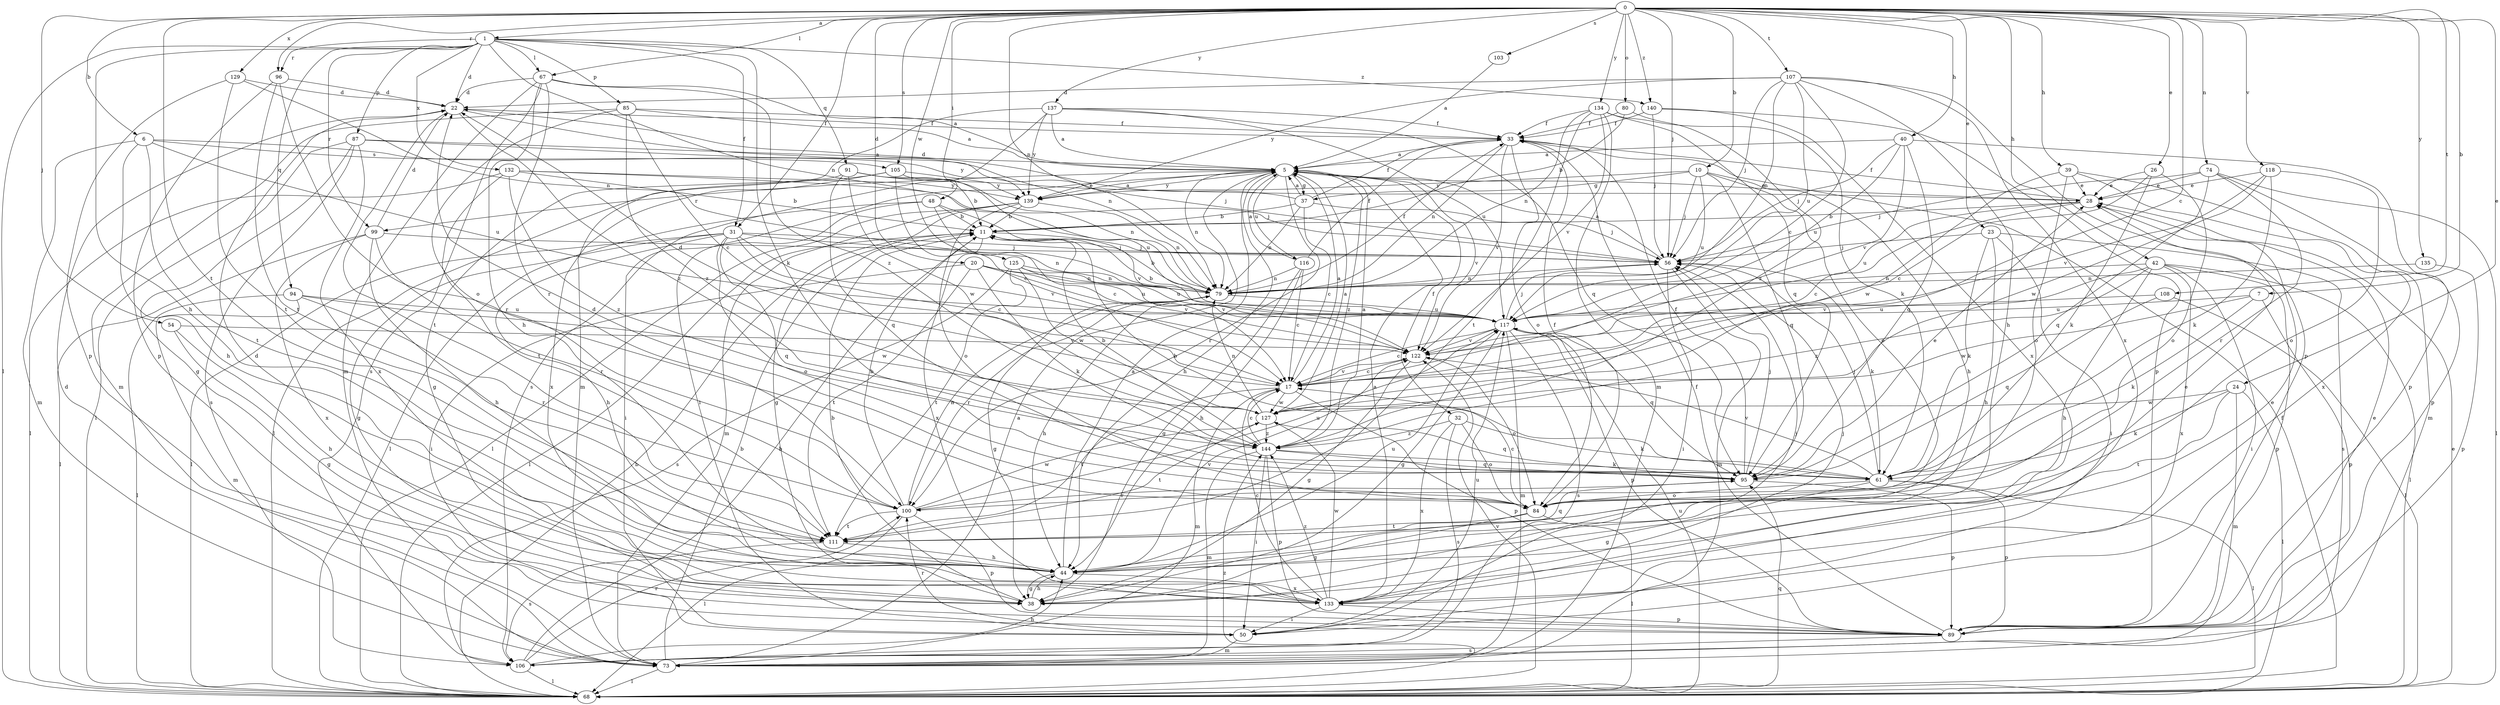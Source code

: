 strict digraph  {
0;
1;
5;
6;
7;
10;
11;
17;
20;
22;
23;
24;
26;
28;
31;
32;
33;
37;
38;
39;
40;
42;
44;
48;
50;
54;
56;
61;
67;
68;
73;
74;
79;
80;
84;
85;
87;
89;
91;
94;
95;
96;
99;
100;
103;
105;
106;
107;
108;
111;
116;
117;
118;
122;
125;
127;
129;
132;
133;
134;
135;
137;
139;
140;
144;
0 -> 1  [label=a];
0 -> 6  [label=b];
0 -> 7  [label=b];
0 -> 10  [label=b];
0 -> 17  [label=c];
0 -> 20  [label=d];
0 -> 23  [label=e];
0 -> 24  [label=e];
0 -> 26  [label=e];
0 -> 31  [label=f];
0 -> 39  [label=h];
0 -> 40  [label=h];
0 -> 42  [label=h];
0 -> 48  [label=i];
0 -> 54  [label=j];
0 -> 56  [label=j];
0 -> 67  [label=l];
0 -> 74  [label=n];
0 -> 79  [label=n];
0 -> 80  [label=o];
0 -> 96  [label=r];
0 -> 103  [label=s];
0 -> 105  [label=s];
0 -> 107  [label=t];
0 -> 108  [label=t];
0 -> 111  [label=t];
0 -> 118  [label=v];
0 -> 125  [label=w];
0 -> 129  [label=x];
0 -> 134  [label=y];
0 -> 135  [label=y];
0 -> 137  [label=y];
0 -> 140  [label=z];
1 -> 22  [label=d];
1 -> 31  [label=f];
1 -> 44  [label=h];
1 -> 61  [label=k];
1 -> 67  [label=l];
1 -> 68  [label=l];
1 -> 79  [label=n];
1 -> 85  [label=p];
1 -> 87  [label=p];
1 -> 91  [label=q];
1 -> 94  [label=q];
1 -> 96  [label=r];
1 -> 99  [label=r];
1 -> 132  [label=x];
1 -> 140  [label=z];
5 -> 28  [label=e];
5 -> 32  [label=f];
5 -> 37  [label=g];
5 -> 44  [label=h];
5 -> 50  [label=i];
5 -> 79  [label=n];
5 -> 99  [label=r];
5 -> 100  [label=r];
5 -> 116  [label=u];
5 -> 122  [label=v];
5 -> 139  [label=y];
5 -> 144  [label=z];
6 -> 44  [label=h];
6 -> 73  [label=m];
6 -> 105  [label=s];
6 -> 111  [label=t];
6 -> 117  [label=u];
6 -> 139  [label=y];
7 -> 61  [label=k];
7 -> 89  [label=p];
7 -> 117  [label=u];
7 -> 127  [label=w];
10 -> 37  [label=g];
10 -> 44  [label=h];
10 -> 56  [label=j];
10 -> 84  [label=o];
10 -> 95  [label=q];
10 -> 117  [label=u];
10 -> 139  [label=y];
11 -> 56  [label=j];
11 -> 68  [label=l];
11 -> 133  [label=x];
17 -> 5  [label=a];
17 -> 22  [label=d];
17 -> 73  [label=m];
17 -> 89  [label=p];
17 -> 111  [label=t];
17 -> 122  [label=v];
17 -> 127  [label=w];
20 -> 50  [label=i];
20 -> 61  [label=k];
20 -> 79  [label=n];
20 -> 111  [label=t];
20 -> 117  [label=u];
20 -> 122  [label=v];
22 -> 33  [label=f];
22 -> 79  [label=n];
22 -> 111  [label=t];
22 -> 144  [label=z];
23 -> 44  [label=h];
23 -> 50  [label=i];
23 -> 56  [label=j];
23 -> 61  [label=k];
23 -> 106  [label=s];
24 -> 61  [label=k];
24 -> 68  [label=l];
24 -> 73  [label=m];
24 -> 111  [label=t];
24 -> 127  [label=w];
26 -> 17  [label=c];
26 -> 28  [label=e];
26 -> 61  [label=k];
26 -> 84  [label=o];
28 -> 11  [label=b];
28 -> 17  [label=c];
28 -> 33  [label=f];
28 -> 117  [label=u];
31 -> 17  [label=c];
31 -> 38  [label=g];
31 -> 44  [label=h];
31 -> 56  [label=j];
31 -> 68  [label=l];
31 -> 79  [label=n];
31 -> 84  [label=o];
31 -> 95  [label=q];
31 -> 122  [label=v];
32 -> 61  [label=k];
32 -> 84  [label=o];
32 -> 106  [label=s];
32 -> 133  [label=x];
32 -> 144  [label=z];
33 -> 5  [label=a];
33 -> 79  [label=n];
33 -> 84  [label=o];
33 -> 122  [label=v];
37 -> 5  [label=a];
37 -> 11  [label=b];
37 -> 17  [label=c];
37 -> 22  [label=d];
37 -> 33  [label=f];
37 -> 56  [label=j];
37 -> 79  [label=n];
38 -> 11  [label=b];
38 -> 28  [label=e];
38 -> 44  [label=h];
38 -> 56  [label=j];
39 -> 28  [label=e];
39 -> 73  [label=m];
39 -> 84  [label=o];
39 -> 127  [label=w];
39 -> 133  [label=x];
40 -> 5  [label=a];
40 -> 56  [label=j];
40 -> 89  [label=p];
40 -> 95  [label=q];
40 -> 117  [label=u];
40 -> 122  [label=v];
42 -> 44  [label=h];
42 -> 50  [label=i];
42 -> 68  [label=l];
42 -> 79  [label=n];
42 -> 89  [label=p];
42 -> 122  [label=v];
42 -> 133  [label=x];
42 -> 144  [label=z];
44 -> 5  [label=a];
44 -> 28  [label=e];
44 -> 38  [label=g];
44 -> 117  [label=u];
44 -> 122  [label=v];
44 -> 133  [label=x];
48 -> 11  [label=b];
48 -> 17  [label=c];
48 -> 50  [label=i];
48 -> 68  [label=l];
48 -> 122  [label=v];
50 -> 73  [label=m];
50 -> 100  [label=r];
50 -> 117  [label=u];
54 -> 38  [label=g];
54 -> 44  [label=h];
54 -> 122  [label=v];
56 -> 5  [label=a];
56 -> 50  [label=i];
56 -> 61  [label=k];
56 -> 73  [label=m];
56 -> 79  [label=n];
61 -> 11  [label=b];
61 -> 38  [label=g];
61 -> 56  [label=j];
61 -> 68  [label=l];
61 -> 84  [label=o];
61 -> 89  [label=p];
61 -> 122  [label=v];
67 -> 5  [label=a];
67 -> 22  [label=d];
67 -> 44  [label=h];
67 -> 73  [label=m];
67 -> 100  [label=r];
67 -> 106  [label=s];
67 -> 144  [label=z];
68 -> 11  [label=b];
68 -> 28  [label=e];
68 -> 33  [label=f];
68 -> 95  [label=q];
68 -> 117  [label=u];
68 -> 122  [label=v];
68 -> 144  [label=z];
73 -> 5  [label=a];
73 -> 11  [label=b];
73 -> 22  [label=d];
73 -> 68  [label=l];
74 -> 28  [label=e];
74 -> 56  [label=j];
74 -> 68  [label=l];
74 -> 89  [label=p];
74 -> 95  [label=q];
74 -> 100  [label=r];
79 -> 11  [label=b];
79 -> 33  [label=f];
79 -> 38  [label=g];
79 -> 44  [label=h];
79 -> 100  [label=r];
79 -> 117  [label=u];
80 -> 11  [label=b];
80 -> 33  [label=f];
80 -> 144  [label=z];
84 -> 17  [label=c];
84 -> 22  [label=d];
84 -> 33  [label=f];
84 -> 38  [label=g];
84 -> 68  [label=l];
84 -> 111  [label=t];
85 -> 5  [label=a];
85 -> 17  [label=c];
85 -> 33  [label=f];
85 -> 73  [label=m];
85 -> 100  [label=r];
85 -> 144  [label=z];
87 -> 5  [label=a];
87 -> 38  [label=g];
87 -> 56  [label=j];
87 -> 68  [label=l];
87 -> 106  [label=s];
87 -> 133  [label=x];
89 -> 28  [label=e];
89 -> 33  [label=f];
89 -> 106  [label=s];
91 -> 11  [label=b];
91 -> 28  [label=e];
91 -> 38  [label=g];
91 -> 79  [label=n];
91 -> 95  [label=q];
91 -> 127  [label=w];
94 -> 68  [label=l];
94 -> 73  [label=m];
94 -> 100  [label=r];
94 -> 117  [label=u];
94 -> 127  [label=w];
95 -> 28  [label=e];
95 -> 33  [label=f];
95 -> 56  [label=j];
95 -> 89  [label=p];
95 -> 100  [label=r];
96 -> 22  [label=d];
96 -> 84  [label=o];
96 -> 89  [label=p];
96 -> 111  [label=t];
99 -> 22  [label=d];
99 -> 44  [label=h];
99 -> 56  [label=j];
99 -> 68  [label=l];
99 -> 100  [label=r];
99 -> 133  [label=x];
100 -> 11  [label=b];
100 -> 68  [label=l];
100 -> 79  [label=n];
100 -> 89  [label=p];
100 -> 111  [label=t];
100 -> 117  [label=u];
100 -> 127  [label=w];
103 -> 5  [label=a];
105 -> 17  [label=c];
105 -> 68  [label=l];
105 -> 117  [label=u];
105 -> 133  [label=x];
105 -> 139  [label=y];
106 -> 11  [label=b];
106 -> 44  [label=h];
106 -> 68  [label=l];
106 -> 100  [label=r];
107 -> 17  [label=c];
107 -> 22  [label=d];
107 -> 44  [label=h];
107 -> 56  [label=j];
107 -> 79  [label=n];
107 -> 89  [label=p];
107 -> 117  [label=u];
107 -> 133  [label=x];
107 -> 139  [label=y];
108 -> 68  [label=l];
108 -> 95  [label=q];
108 -> 117  [label=u];
111 -> 44  [label=h];
111 -> 95  [label=q];
111 -> 106  [label=s];
116 -> 5  [label=a];
116 -> 17  [label=c];
116 -> 33  [label=f];
116 -> 38  [label=g];
116 -> 44  [label=h];
116 -> 79  [label=n];
117 -> 11  [label=b];
117 -> 17  [label=c];
117 -> 38  [label=g];
117 -> 56  [label=j];
117 -> 73  [label=m];
117 -> 89  [label=p];
117 -> 95  [label=q];
117 -> 106  [label=s];
117 -> 122  [label=v];
118 -> 28  [label=e];
118 -> 61  [label=k];
118 -> 84  [label=o];
118 -> 122  [label=v];
118 -> 127  [label=w];
122 -> 17  [label=c];
122 -> 38  [label=g];
122 -> 84  [label=o];
125 -> 79  [label=n];
125 -> 106  [label=s];
125 -> 111  [label=t];
125 -> 117  [label=u];
125 -> 122  [label=v];
125 -> 127  [label=w];
127 -> 5  [label=a];
127 -> 79  [label=n];
127 -> 95  [label=q];
127 -> 111  [label=t];
127 -> 144  [label=z];
129 -> 22  [label=d];
129 -> 79  [label=n];
129 -> 89  [label=p];
129 -> 111  [label=t];
132 -> 11  [label=b];
132 -> 56  [label=j];
132 -> 68  [label=l];
132 -> 111  [label=t];
132 -> 139  [label=y];
132 -> 144  [label=z];
133 -> 5  [label=a];
133 -> 17  [label=c];
133 -> 22  [label=d];
133 -> 50  [label=i];
133 -> 56  [label=j];
133 -> 89  [label=p];
133 -> 127  [label=w];
133 -> 144  [label=z];
134 -> 33  [label=f];
134 -> 61  [label=k];
134 -> 73  [label=m];
134 -> 79  [label=n];
134 -> 95  [label=q];
134 -> 111  [label=t];
134 -> 122  [label=v];
135 -> 79  [label=n];
135 -> 89  [label=p];
137 -> 5  [label=a];
137 -> 33  [label=f];
137 -> 73  [label=m];
137 -> 95  [label=q];
137 -> 106  [label=s];
137 -> 117  [label=u];
137 -> 139  [label=y];
139 -> 5  [label=a];
139 -> 11  [label=b];
139 -> 38  [label=g];
139 -> 68  [label=l];
139 -> 73  [label=m];
139 -> 79  [label=n];
139 -> 84  [label=o];
140 -> 33  [label=f];
140 -> 56  [label=j];
140 -> 89  [label=p];
140 -> 133  [label=x];
144 -> 5  [label=a];
144 -> 11  [label=b];
144 -> 17  [label=c];
144 -> 50  [label=i];
144 -> 61  [label=k];
144 -> 73  [label=m];
144 -> 89  [label=p];
144 -> 95  [label=q];
}
